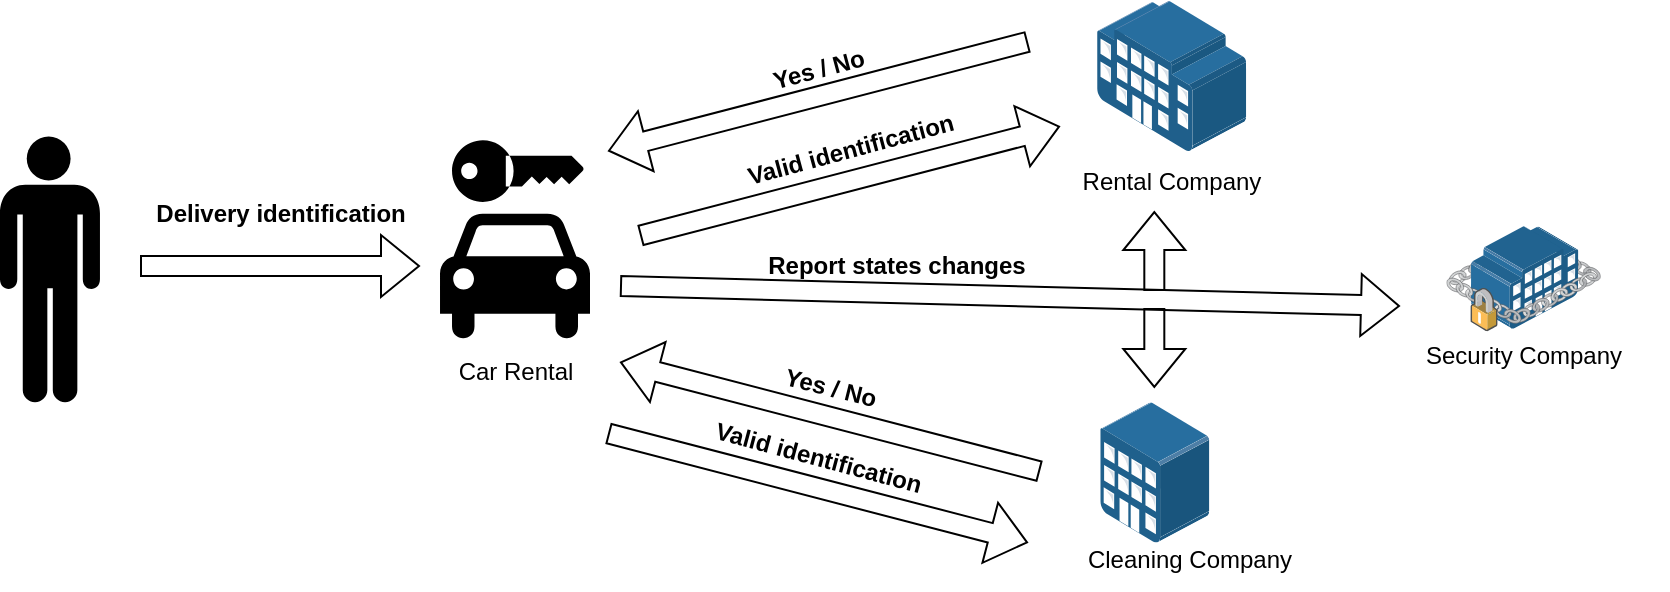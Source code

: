 <mxfile version="21.2.7" type="device">
  <diagram name="Página-1" id="5P0YDSgv_1YmpBdBlELc">
    <mxGraphModel dx="1985" dy="674" grid="1" gridSize="10" guides="1" tooltips="1" connect="1" arrows="1" fold="1" page="1" pageScale="1" pageWidth="827" pageHeight="1169" math="0" shadow="0">
      <root>
        <mxCell id="0" />
        <mxCell id="1" parent="0" />
        <mxCell id="8I5c6mLCa8-BuqHAruNU-40" value="" style="shape=flexArrow;endArrow=classic;html=1;rounded=0;" edge="1" parent="1">
          <mxGeometry width="50" height="50" relative="1" as="geometry">
            <mxPoint x="477.16" y="261" as="sourcePoint" />
            <mxPoint x="477.16" y="301" as="targetPoint" />
          </mxGeometry>
        </mxCell>
        <mxCell id="8I5c6mLCa8-BuqHAruNU-1" value="" style="shape=mxgraph.signs.travel.car_rental;html=1;pointerEvents=1;fillColor=#000000;strokeColor=none;verticalLabelPosition=bottom;verticalAlign=top;align=center;" vertex="1" parent="1">
          <mxGeometry x="120" y="177.1" width="75" height="101" as="geometry" />
        </mxCell>
        <mxCell id="8I5c6mLCa8-BuqHAruNU-7" value="" style="shape=image;html=1;verticalAlign=top;verticalLabelPosition=bottom;labelBackgroundColor=#ffffff;imageAspect=0;aspect=fixed;image=https://cdn2.iconfinder.com/data/icons/brush-set-free/512/broom_stick_3-128.png" vertex="1" parent="1">
          <mxGeometry x="508.5" y="313.7" width="58" height="58" as="geometry" />
        </mxCell>
        <mxCell id="8I5c6mLCa8-BuqHAruNU-8" value="" style="image;points=[];aspect=fixed;html=1;align=center;shadow=0;dashed=0;image=img/lib/allied_telesis/buildings/Secure_Building.svg;" vertex="1" parent="1">
          <mxGeometry x="623.22" y="220" width="77.15" height="52.75" as="geometry" />
        </mxCell>
        <mxCell id="8I5c6mLCa8-BuqHAruNU-9" value="Cleaning Company" style="text;html=1;strokeColor=none;fillColor=none;align=center;verticalAlign=middle;whiteSpace=wrap;rounded=0;" vertex="1" parent="1">
          <mxGeometry x="422.9" y="371.7" width="143.6" height="30" as="geometry" />
        </mxCell>
        <mxCell id="8I5c6mLCa8-BuqHAruNU-10" value="Security Company" style="text;html=1;strokeColor=none;fillColor=none;align=center;verticalAlign=middle;whiteSpace=wrap;rounded=0;" vertex="1" parent="1">
          <mxGeometry x="590" y="270" width="143.6" height="30" as="geometry" />
        </mxCell>
        <mxCell id="8I5c6mLCa8-BuqHAruNU-11" value="Rental Company" style="text;html=1;strokeColor=none;fillColor=none;align=center;verticalAlign=middle;whiteSpace=wrap;rounded=0;" vertex="1" parent="1">
          <mxGeometry x="414" y="182.5" width="143.6" height="30" as="geometry" />
        </mxCell>
        <mxCell id="8I5c6mLCa8-BuqHAruNU-12" value="" style="image;points=[];aspect=fixed;html=1;align=center;shadow=0;dashed=0;image=img/lib/allied_telesis/buildings/Large_Building.svg;" vertex="1" parent="1">
          <mxGeometry x="448.3" y="107.5" width="75" height="75" as="geometry" />
        </mxCell>
        <mxCell id="8I5c6mLCa8-BuqHAruNU-13" value="" style="image;points=[];aspect=fixed;html=1;align=center;shadow=0;dashed=0;image=img/lib/allied_telesis/buildings/Medium_Business_Building.svg;" vertex="1" parent="1">
          <mxGeometry x="450.1" y="308.1" width="54.6" height="70.2" as="geometry" />
        </mxCell>
        <mxCell id="8I5c6mLCa8-BuqHAruNU-14" value="Car Rental" style="text;html=1;strokeColor=none;fillColor=none;align=center;verticalAlign=middle;whiteSpace=wrap;rounded=0;" vertex="1" parent="1">
          <mxGeometry x="85.7" y="278.1" width="143.6" height="30" as="geometry" />
        </mxCell>
        <mxCell id="8I5c6mLCa8-BuqHAruNU-15" value="" style="shape=mxgraph.signs.people.man_1;html=1;pointerEvents=1;fillColor=#000000;strokeColor=none;verticalLabelPosition=bottom;verticalAlign=top;align=center;" vertex="1" parent="1">
          <mxGeometry x="-100" y="175.3" width="50" height="132.8" as="geometry" />
        </mxCell>
        <mxCell id="8I5c6mLCa8-BuqHAruNU-16" value="" style="shape=image;html=1;verticalAlign=top;verticalLabelPosition=bottom;labelBackgroundColor=#ffffff;imageAspect=0;aspect=fixed;image=https://cdn1.iconfinder.com/data/icons/smartphone-signal-5g-trading/64/Smartphone_NFC-128.png" vertex="1" parent="1">
          <mxGeometry x="-60" y="233.6" width="21.6" height="21.6" as="geometry" />
        </mxCell>
        <mxCell id="8I5c6mLCa8-BuqHAruNU-17" value="" style="shape=flexArrow;endArrow=classic;html=1;rounded=0;" edge="1" parent="1">
          <mxGeometry width="50" height="50" relative="1" as="geometry">
            <mxPoint x="-30" y="240" as="sourcePoint" />
            <mxPoint x="110" y="240" as="targetPoint" />
          </mxGeometry>
        </mxCell>
        <mxCell id="8I5c6mLCa8-BuqHAruNU-18" value="&lt;b&gt;Delivery identification&lt;/b&gt;" style="text;html=1;align=center;verticalAlign=middle;resizable=0;points=[];autosize=1;strokeColor=none;fillColor=none;" vertex="1" parent="1">
          <mxGeometry x="-35" y="198.6" width="150" height="30" as="geometry" />
        </mxCell>
        <mxCell id="8I5c6mLCa8-BuqHAruNU-20" value="&lt;b&gt;Valid identification&lt;/b&gt;" style="text;html=1;align=center;verticalAlign=middle;resizable=0;points=[];autosize=1;strokeColor=none;fillColor=none;rotation=-15;" vertex="1" parent="1">
          <mxGeometry x="260" y="167" width="130" height="30" as="geometry" />
        </mxCell>
        <mxCell id="8I5c6mLCa8-BuqHAruNU-27" value="" style="shape=flexArrow;endArrow=classic;html=1;rounded=0;" edge="1" parent="1">
          <mxGeometry width="50" height="50" relative="1" as="geometry">
            <mxPoint x="414" y="127.9" as="sourcePoint" />
            <mxPoint x="204" y="182.5" as="targetPoint" />
          </mxGeometry>
        </mxCell>
        <mxCell id="8I5c6mLCa8-BuqHAruNU-28" value="&lt;b&gt;Yes / No&lt;/b&gt;" style="text;html=1;align=center;verticalAlign=middle;resizable=0;points=[];autosize=1;strokeColor=none;fillColor=none;rotation=-15;" vertex="1" parent="1">
          <mxGeometry x="274" y="127" width="70" height="30" as="geometry" />
        </mxCell>
        <mxCell id="8I5c6mLCa8-BuqHAruNU-29" value="" style="shape=flexArrow;endArrow=classic;html=1;rounded=0;" edge="1" parent="1">
          <mxGeometry width="50" height="50" relative="1" as="geometry">
            <mxPoint x="220" y="224.8" as="sourcePoint" />
            <mxPoint x="430" y="170.2" as="targetPoint" />
          </mxGeometry>
        </mxCell>
        <mxCell id="8I5c6mLCa8-BuqHAruNU-34" value="&lt;b&gt;Valid identification&lt;/b&gt;" style="text;html=1;align=center;verticalAlign=middle;resizable=0;points=[];autosize=1;strokeColor=none;fillColor=none;rotation=15;flipV=1;" vertex="1" parent="1">
          <mxGeometry x="244" y="320.7" width="130" height="30" as="geometry" />
        </mxCell>
        <mxCell id="8I5c6mLCa8-BuqHAruNU-35" value="" style="shape=flexArrow;endArrow=classic;html=1;rounded=0;" edge="1" parent="1">
          <mxGeometry width="50" height="50" relative="1" as="geometry">
            <mxPoint x="420" y="342.7" as="sourcePoint" />
            <mxPoint x="210" y="288.1" as="targetPoint" />
          </mxGeometry>
        </mxCell>
        <mxCell id="8I5c6mLCa8-BuqHAruNU-36" value="&lt;b&gt;Yes / No&lt;/b&gt;" style="text;html=1;align=center;verticalAlign=middle;resizable=0;points=[];autosize=1;strokeColor=none;fillColor=none;rotation=14;flipV=0;" vertex="1" parent="1">
          <mxGeometry x="280" y="286" width="70" height="30" as="geometry" />
        </mxCell>
        <mxCell id="8I5c6mLCa8-BuqHAruNU-37" value="" style="shape=flexArrow;endArrow=classic;html=1;rounded=0;" edge="1" parent="1">
          <mxGeometry width="50" height="50" relative="1" as="geometry">
            <mxPoint x="204" y="323.7" as="sourcePoint" />
            <mxPoint x="414" y="378.3" as="targetPoint" />
          </mxGeometry>
        </mxCell>
        <mxCell id="8I5c6mLCa8-BuqHAruNU-38" value="" style="shape=flexArrow;endArrow=classic;html=1;rounded=0;" edge="1" parent="1">
          <mxGeometry width="50" height="50" relative="1" as="geometry">
            <mxPoint x="210" y="250" as="sourcePoint" />
            <mxPoint x="600" y="260" as="targetPoint" />
          </mxGeometry>
        </mxCell>
        <mxCell id="8I5c6mLCa8-BuqHAruNU-41" value="" style="shape=flexArrow;endArrow=classic;html=1;rounded=0;" edge="1" parent="1">
          <mxGeometry width="50" height="50" relative="1" as="geometry">
            <mxPoint x="477.16" y="252.5" as="sourcePoint" />
            <mxPoint x="477.16" y="212.5" as="targetPoint" />
          </mxGeometry>
        </mxCell>
        <mxCell id="8I5c6mLCa8-BuqHAruNU-42" value="&lt;b&gt;Report states changes&lt;/b&gt;" style="text;html=1;align=center;verticalAlign=middle;resizable=0;points=[];autosize=1;strokeColor=none;fillColor=none;" vertex="1" parent="1">
          <mxGeometry x="272.9" y="225.2" width="150" height="30" as="geometry" />
        </mxCell>
      </root>
    </mxGraphModel>
  </diagram>
</mxfile>
